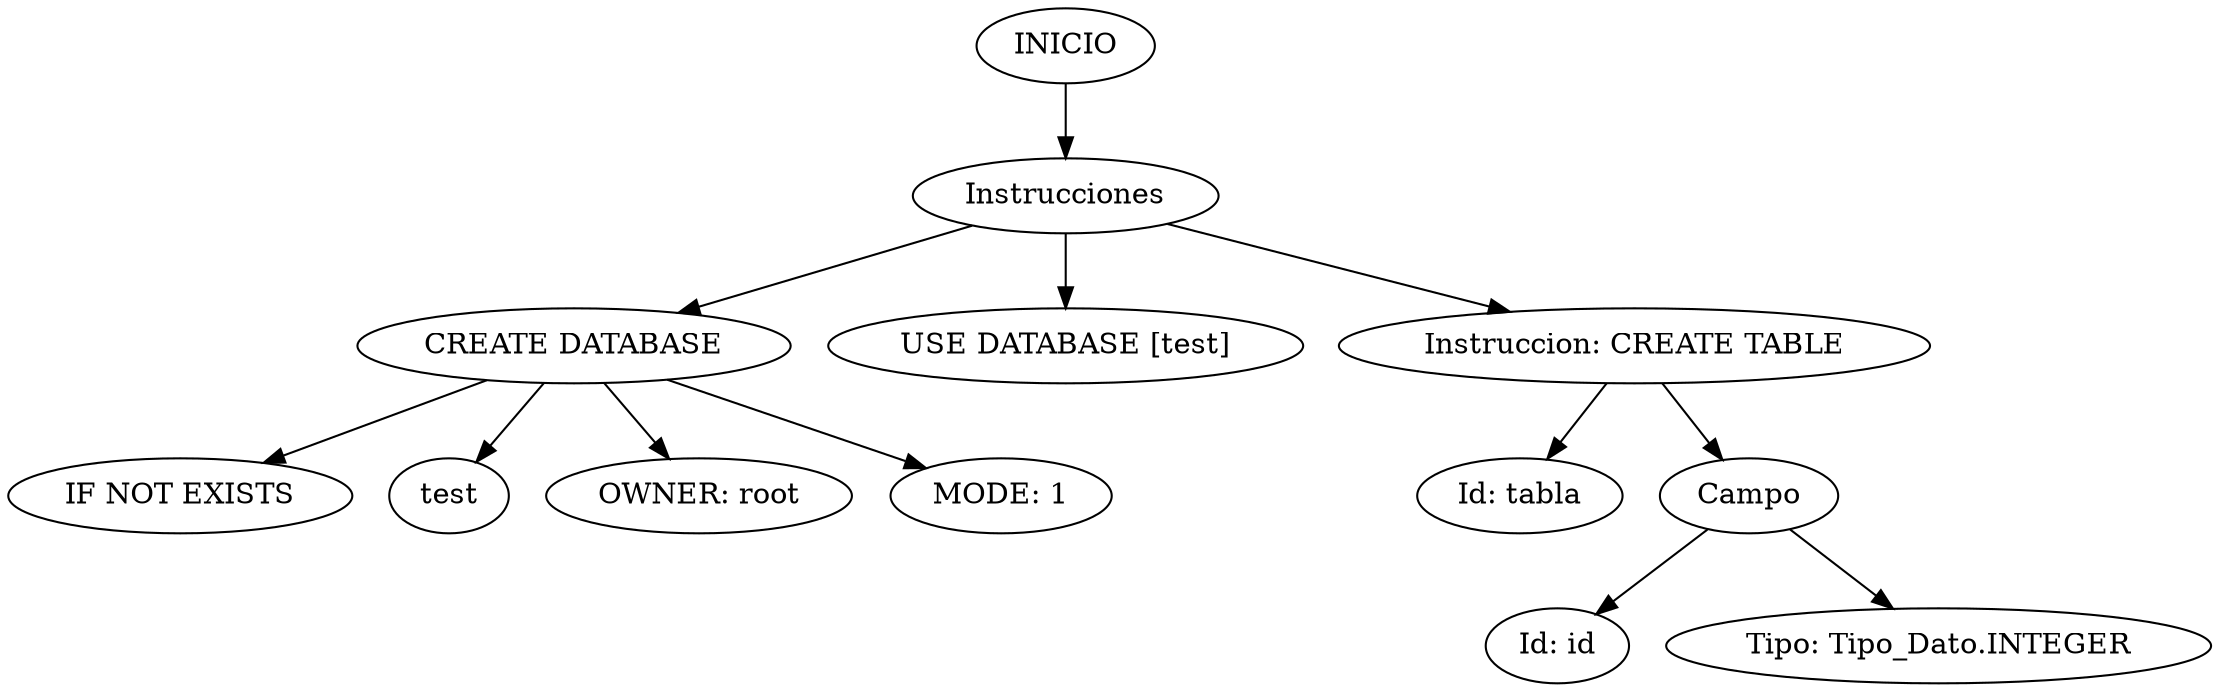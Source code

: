 digraph G{
edge [color=black]; rankdir = TB;
Nodo0[label="INICIO"]
Nodo1[label="Instrucciones"]
Nodo0 -> Nodo1;
Nodo2[label="CREATE DATABASE"]
Nodo1 -> Nodo2;
Nodo3[label="IF NOT EXISTS"]
Nodo2 -> Nodo3;
Nodo4[label="test"]
Nodo2 -> Nodo4;
Nodo5[label="OWNER: root"]
Nodo2 -> Nodo5;
Nodo6[label="MODE: 1"]
Nodo2 -> Nodo6;
Nodo12[label="USE DATABASE [test]"]
Nodo1 -> Nodo12;
Nodo13[label="Instruccion: CREATE TABLE"]
Nodo1 -> Nodo13;
Nodo14[label="Id: tabla"]
Nodo13 -> Nodo14;
Nodo15[label="Campo"]
Nodo13 -> Nodo15;
Nodo16[label="Id: id"]
Nodo15 -> Nodo16;
Nodo17[label="Tipo: Tipo_Dato.INTEGER"]
Nodo15 -> Nodo17;
}

